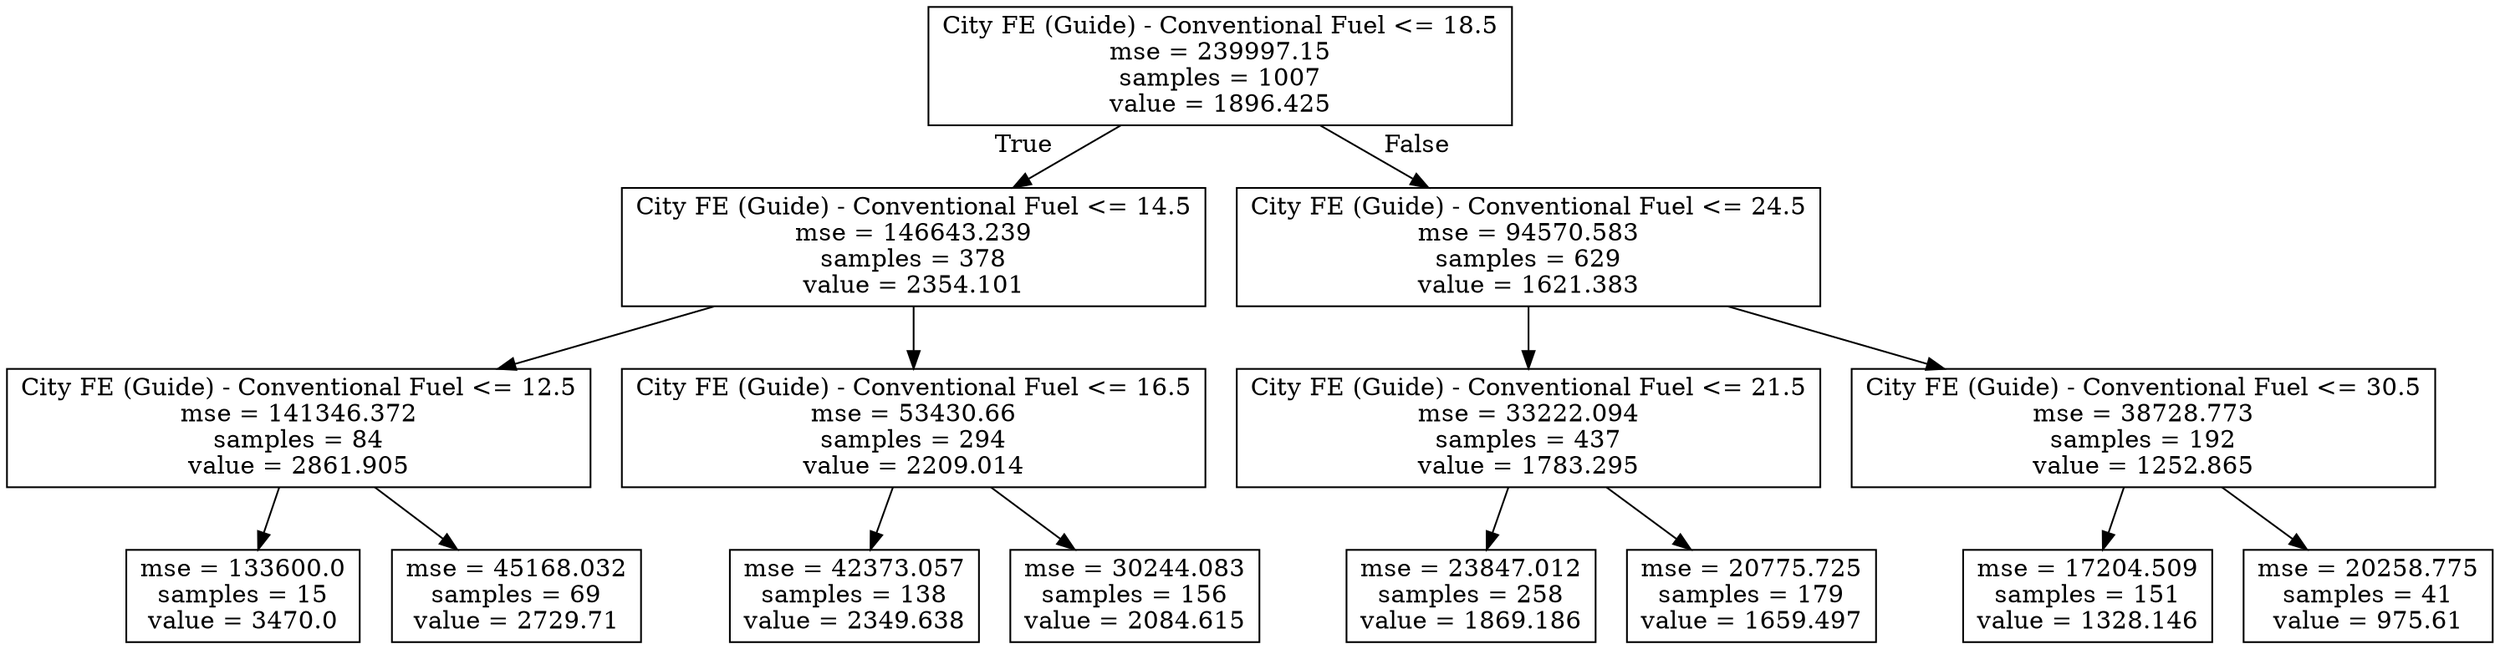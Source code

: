 digraph Tree {
node [shape=box] ;
0 [label="City FE (Guide) - Conventional Fuel <= 18.5\nmse = 239997.15\nsamples = 1007\nvalue = 1896.425"] ;
1 [label="City FE (Guide) - Conventional Fuel <= 14.5\nmse = 146643.239\nsamples = 378\nvalue = 2354.101"] ;
0 -> 1 [labeldistance=2.5, labelangle=45, headlabel="True"] ;
2 [label="City FE (Guide) - Conventional Fuel <= 12.5\nmse = 141346.372\nsamples = 84\nvalue = 2861.905"] ;
1 -> 2 ;
3 [label="mse = 133600.0\nsamples = 15\nvalue = 3470.0"] ;
2 -> 3 ;
4 [label="mse = 45168.032\nsamples = 69\nvalue = 2729.71"] ;
2 -> 4 ;
5 [label="City FE (Guide) - Conventional Fuel <= 16.5\nmse = 53430.66\nsamples = 294\nvalue = 2209.014"] ;
1 -> 5 ;
6 [label="mse = 42373.057\nsamples = 138\nvalue = 2349.638"] ;
5 -> 6 ;
7 [label="mse = 30244.083\nsamples = 156\nvalue = 2084.615"] ;
5 -> 7 ;
8 [label="City FE (Guide) - Conventional Fuel <= 24.5\nmse = 94570.583\nsamples = 629\nvalue = 1621.383"] ;
0 -> 8 [labeldistance=2.5, labelangle=-45, headlabel="False"] ;
9 [label="City FE (Guide) - Conventional Fuel <= 21.5\nmse = 33222.094\nsamples = 437\nvalue = 1783.295"] ;
8 -> 9 ;
10 [label="mse = 23847.012\nsamples = 258\nvalue = 1869.186"] ;
9 -> 10 ;
11 [label="mse = 20775.725\nsamples = 179\nvalue = 1659.497"] ;
9 -> 11 ;
12 [label="City FE (Guide) - Conventional Fuel <= 30.5\nmse = 38728.773\nsamples = 192\nvalue = 1252.865"] ;
8 -> 12 ;
13 [label="mse = 17204.509\nsamples = 151\nvalue = 1328.146"] ;
12 -> 13 ;
14 [label="mse = 20258.775\nsamples = 41\nvalue = 975.61"] ;
12 -> 14 ;
}
